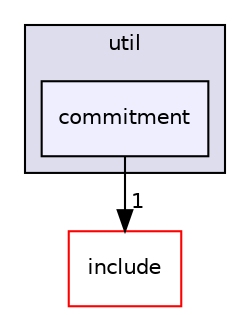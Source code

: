 digraph "src/util/commitment" {
  compound=true
  node [ fontsize="10", fontname="Helvetica"];
  edge [ labelfontsize="10", labelfontname="Helvetica"];
  subgraph clusterdir_b7878ad5ecbf2506f4125b9d34c97e45 {
    graph [ bgcolor="#ddddee", pencolor="black", label="util" fontname="Helvetica", fontsize="10", URL="dir_b7878ad5ecbf2506f4125b9d34c97e45.html"]
  dir_838cc7feeac8309b0bc23143cabd2102 [shape=box, label="commitment", style="filled", fillcolor="#eeeeff", pencolor="black", URL="dir_838cc7feeac8309b0bc23143cabd2102.html"];
  }
  dir_d44c64559bbebec7f509842c48db8b23 [shape=box label="include" fillcolor="white" style="filled" color="red" URL="dir_d44c64559bbebec7f509842c48db8b23.html"];
  dir_838cc7feeac8309b0bc23143cabd2102->dir_d44c64559bbebec7f509842c48db8b23 [headlabel="1", labeldistance=1.5 headhref="dir_000030_000001.html"];
}
